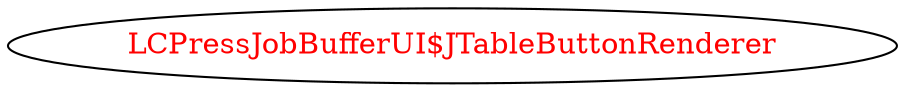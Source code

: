 digraph dependencyGraph {
 concentrate=true;
 ranksep="2.0";
 rankdir="LR"; 
 splines="ortho";
"LCPressJobBufferUI$JTableButtonRenderer" [fontcolor="red"];
}